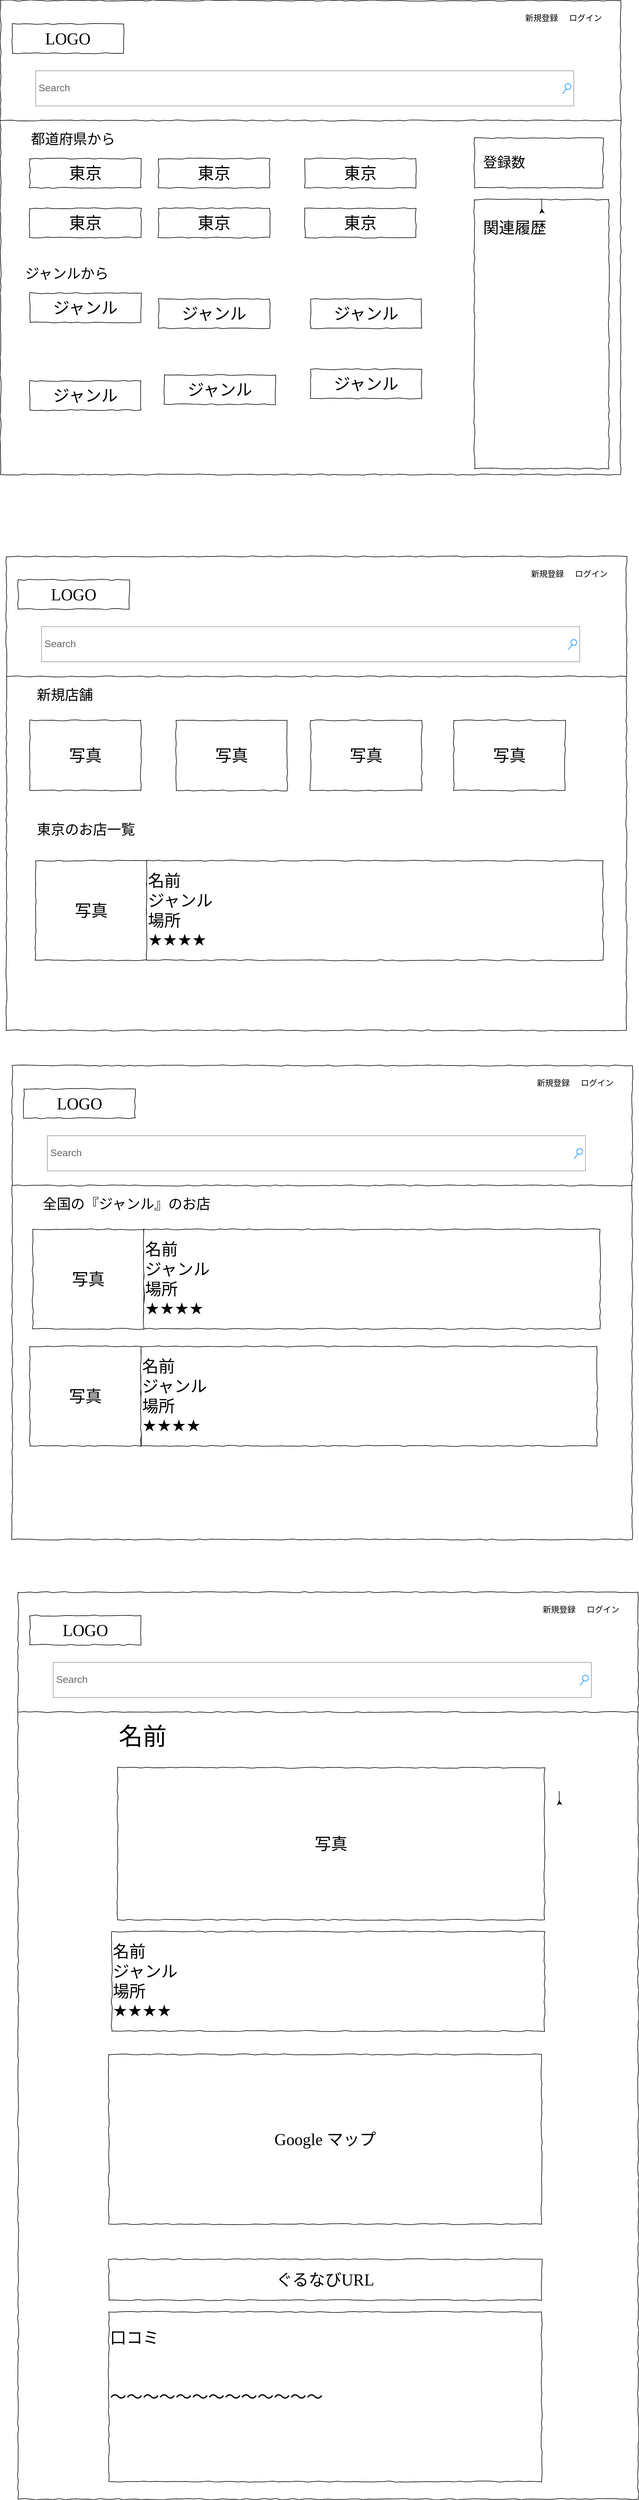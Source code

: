 <mxfile version="14.2.9" type="github">
  <diagram name="Page-1" id="c9db0220-8083-56f3-ca83-edcdcd058819">
    <mxGraphModel dx="1577" dy="1077" grid="1" gridSize="10" guides="1" tooltips="1" connect="1" arrows="1" fold="1" page="1" pageScale="1.5" pageWidth="826" pageHeight="1169" background="#ffffff" math="0" shadow="0">
      <root>
        <mxCell id="0" style=";html=1;" />
        <mxCell id="1" style=";html=1;" parent="0" />
        <mxCell id="wgmif8E4MuDyu1d7C3JI-1" value="" style="whiteSpace=wrap;html=1;rounded=0;shadow=0;labelBackgroundColor=none;strokeColor=#000000;strokeWidth=1;fillColor=none;fontFamily=Verdana;fontSize=12;fontColor=#000000;align=center;comic=1;" vertex="1" parent="1">
          <mxGeometry x="40" y="40" width="1060" height="810" as="geometry" />
        </mxCell>
        <mxCell id="wgmif8E4MuDyu1d7C3JI-2" value="LOGO" style="whiteSpace=wrap;html=1;rounded=0;shadow=0;labelBackgroundColor=none;strokeWidth=1;fontFamily=Verdana;fontSize=28;align=center;comic=1;" vertex="1" parent="1">
          <mxGeometry x="60" y="80" width="190" height="50" as="geometry" />
        </mxCell>
        <mxCell id="wgmif8E4MuDyu1d7C3JI-3" value="Search" style="strokeWidth=1;shadow=0;dashed=0;align=center;html=1;shape=mxgraph.mockup.forms.searchBox;strokeColor=#999999;mainText=;strokeColor2=#008cff;fontColor=#666666;fontSize=17;align=left;spacingLeft=3;rounded=0;labelBackgroundColor=none;comic=1;" vertex="1" parent="1">
          <mxGeometry x="100" y="160" width="920" height="60" as="geometry" />
        </mxCell>
        <mxCell id="wgmif8E4MuDyu1d7C3JI-5" value="ログイン" style="text;html=1;points=[];align=left;verticalAlign=top;spacingTop=-4;fontSize=14;fontFamily=Verdana" vertex="1" parent="1">
          <mxGeometry x="1010" y="60" width="60" height="20" as="geometry" />
        </mxCell>
        <mxCell id="wgmif8E4MuDyu1d7C3JI-9" value="" style="line;strokeWidth=1;html=1;rounded=0;shadow=0;labelBackgroundColor=none;fillColor=none;fontFamily=Verdana;fontSize=14;fontColor=#000000;align=center;comic=1;" vertex="1" parent="1">
          <mxGeometry x="40" y="240" width="1060" height="10" as="geometry" />
        </mxCell>
        <mxCell id="wgmif8E4MuDyu1d7C3JI-17" value="" style="whiteSpace=wrap;html=1;rounded=0;shadow=0;labelBackgroundColor=none;strokeWidth=1;fillColor=none;fontFamily=Verdana;fontSize=12;align=center;comic=1;" vertex="1" parent="1">
          <mxGeometry x="850" y="380" width="230" height="460" as="geometry" />
        </mxCell>
        <mxCell id="wgmif8E4MuDyu1d7C3JI-18" value="" style="whiteSpace=wrap;html=1;rounded=0;shadow=0;labelBackgroundColor=none;strokeWidth=1;fillColor=none;fontFamily=Verdana;fontSize=12;align=center;comic=1;" vertex="1" parent="1">
          <mxGeometry x="850" y="275" width="220" height="85" as="geometry" />
        </mxCell>
        <mxCell id="wgmif8E4MuDyu1d7C3JI-34" value="&lt;font style=&quot;font-size: 24px&quot;&gt;登録数&lt;br&gt;&lt;br&gt;&lt;/font&gt;" style="text;html=1;points=[];align=left;verticalAlign=top;spacingTop=-4;fontSize=14;fontFamily=Verdana" vertex="1" parent="1">
          <mxGeometry x="863" y="300" width="170" height="20" as="geometry" />
        </mxCell>
        <mxCell id="wgmif8E4MuDyu1d7C3JI-35" value="関連履歴" style="text;html=1;points=[];align=left;verticalAlign=top;spacingTop=-4;fontSize=27;fontFamily=Verdana" vertex="1" parent="1">
          <mxGeometry x="863" y="410" width="170" height="20" as="geometry" />
        </mxCell>
        <mxCell id="wgmif8E4MuDyu1d7C3JI-50" value="" style="edgeStyle=orthogonalEdgeStyle;rounded=0;orthogonalLoop=1;jettySize=auto;html=1;" edge="1" parent="1" target="wgmif8E4MuDyu1d7C3JI-40">
          <mxGeometry relative="1" as="geometry">
            <mxPoint x="965" y="380" as="sourcePoint" />
          </mxGeometry>
        </mxCell>
        <mxCell id="wgmif8E4MuDyu1d7C3JI-40" value="" style="text;html=1;points=[];align=left;verticalAlign=top;spacingTop=-4;fontSize=14;fontFamily=Verdana" vertex="1" parent="1">
          <mxGeometry x="880" y="395" width="170" height="20" as="geometry" />
        </mxCell>
        <mxCell id="wgmif8E4MuDyu1d7C3JI-41" value="新規登録" style="text;html=1;points=[];align=left;verticalAlign=top;spacingTop=-4;fontSize=14;fontFamily=Verdana" vertex="1" parent="1">
          <mxGeometry x="935" y="60" width="60" height="20" as="geometry" />
        </mxCell>
        <mxCell id="wgmif8E4MuDyu1d7C3JI-44" value="東京" style="whiteSpace=wrap;html=1;rounded=0;shadow=0;labelBackgroundColor=none;strokeWidth=1;fontFamily=Verdana;fontSize=28;align=center;comic=1;" vertex="1" parent="1">
          <mxGeometry x="90" y="310" width="190" height="50" as="geometry" />
        </mxCell>
        <mxCell id="wgmif8E4MuDyu1d7C3JI-45" value="東京" style="whiteSpace=wrap;html=1;rounded=0;shadow=0;labelBackgroundColor=none;strokeWidth=1;fontFamily=Verdana;fontSize=28;align=center;comic=1;" vertex="1" parent="1">
          <mxGeometry x="310" y="310" width="190" height="50" as="geometry" />
        </mxCell>
        <mxCell id="wgmif8E4MuDyu1d7C3JI-46" value="東京" style="whiteSpace=wrap;html=1;rounded=0;shadow=0;labelBackgroundColor=none;strokeWidth=1;fontFamily=Verdana;fontSize=28;align=center;comic=1;" vertex="1" parent="1">
          <mxGeometry x="560" y="310" width="190" height="50" as="geometry" />
        </mxCell>
        <mxCell id="wgmif8E4MuDyu1d7C3JI-47" value="東京" style="whiteSpace=wrap;html=1;rounded=0;shadow=0;labelBackgroundColor=none;strokeWidth=1;fontFamily=Verdana;fontSize=28;align=center;comic=1;" vertex="1" parent="1">
          <mxGeometry x="90" y="395" width="190" height="50" as="geometry" />
        </mxCell>
        <mxCell id="wgmif8E4MuDyu1d7C3JI-48" value="東京" style="whiteSpace=wrap;html=1;rounded=0;shadow=0;labelBackgroundColor=none;strokeWidth=1;fontFamily=Verdana;fontSize=28;align=center;comic=1;" vertex="1" parent="1">
          <mxGeometry x="310" y="395" width="190" height="50" as="geometry" />
        </mxCell>
        <mxCell id="wgmif8E4MuDyu1d7C3JI-49" value="東京" style="whiteSpace=wrap;html=1;rounded=0;shadow=0;labelBackgroundColor=none;strokeWidth=1;fontFamily=Verdana;fontSize=28;align=center;comic=1;" vertex="1" parent="1">
          <mxGeometry x="560" y="395" width="190" height="50" as="geometry" />
        </mxCell>
        <mxCell id="wgmif8E4MuDyu1d7C3JI-53" value="ジャンル" style="whiteSpace=wrap;html=1;rounded=0;shadow=0;labelBackgroundColor=none;strokeWidth=1;fontFamily=Verdana;fontSize=28;align=center;comic=1;" vertex="1" parent="1">
          <mxGeometry x="90" y="540" width="190" height="50" as="geometry" />
        </mxCell>
        <mxCell id="wgmif8E4MuDyu1d7C3JI-55" value="ジャンル" style="whiteSpace=wrap;html=1;rounded=0;shadow=0;labelBackgroundColor=none;strokeWidth=1;fontFamily=Verdana;fontSize=28;align=center;comic=1;" vertex="1" parent="1">
          <mxGeometry x="310" y="550" width="190" height="50" as="geometry" />
        </mxCell>
        <mxCell id="wgmif8E4MuDyu1d7C3JI-56" value="ジャンル" style="whiteSpace=wrap;html=1;rounded=0;shadow=0;labelBackgroundColor=none;strokeWidth=1;fontFamily=Verdana;fontSize=28;align=center;comic=1;" vertex="1" parent="1">
          <mxGeometry x="570" y="550" width="190" height="50" as="geometry" />
        </mxCell>
        <mxCell id="wgmif8E4MuDyu1d7C3JI-57" value="ジャンル" style="whiteSpace=wrap;html=1;rounded=0;shadow=0;labelBackgroundColor=none;strokeWidth=1;fontFamily=Verdana;fontSize=28;align=center;comic=1;" vertex="1" parent="1">
          <mxGeometry x="570" y="670" width="190" height="50" as="geometry" />
        </mxCell>
        <mxCell id="wgmif8E4MuDyu1d7C3JI-58" value="ジャンル" style="whiteSpace=wrap;html=1;rounded=0;shadow=0;labelBackgroundColor=none;strokeWidth=1;fontFamily=Verdana;fontSize=28;align=center;comic=1;" vertex="1" parent="1">
          <mxGeometry x="320" y="680" width="190" height="50" as="geometry" />
        </mxCell>
        <mxCell id="wgmif8E4MuDyu1d7C3JI-59" value="ジャンル" style="whiteSpace=wrap;html=1;rounded=0;shadow=0;labelBackgroundColor=none;strokeWidth=1;fontFamily=Verdana;fontSize=28;align=center;comic=1;" vertex="1" parent="1">
          <mxGeometry x="90" y="690" width="190" height="50" as="geometry" />
        </mxCell>
        <mxCell id="wgmif8E4MuDyu1d7C3JI-60" value="&lt;font style=&quot;font-size: 24px&quot;&gt;都道府県から&lt;br&gt;&lt;/font&gt;" style="text;html=1;points=[];align=left;verticalAlign=top;spacingTop=-4;fontSize=14;fontFamily=Verdana" vertex="1" parent="1">
          <mxGeometry x="90" y="260" width="170" height="20" as="geometry" />
        </mxCell>
        <mxCell id="wgmif8E4MuDyu1d7C3JI-61" value="&lt;font style=&quot;font-size: 24px&quot;&gt;ジャンルから&lt;br&gt;&lt;/font&gt;" style="text;html=1;points=[];align=left;verticalAlign=top;spacingTop=-4;fontSize=14;fontFamily=Verdana" vertex="1" parent="1">
          <mxGeometry x="80" y="490" width="170" height="20" as="geometry" />
        </mxCell>
        <mxCell id="wgmif8E4MuDyu1d7C3JI-62" value="" style="whiteSpace=wrap;html=1;rounded=0;shadow=0;labelBackgroundColor=none;strokeColor=#000000;strokeWidth=1;fillColor=none;fontFamily=Verdana;fontSize=12;fontColor=#000000;align=center;comic=1;" vertex="1" parent="1">
          <mxGeometry x="50" y="990" width="1060" height="810" as="geometry" />
        </mxCell>
        <mxCell id="wgmif8E4MuDyu1d7C3JI-63" value="LOGO" style="whiteSpace=wrap;html=1;rounded=0;shadow=0;labelBackgroundColor=none;strokeWidth=1;fontFamily=Verdana;fontSize=28;align=center;comic=1;" vertex="1" parent="1">
          <mxGeometry x="70" y="1030" width="190" height="50" as="geometry" />
        </mxCell>
        <mxCell id="wgmif8E4MuDyu1d7C3JI-64" value="Search" style="strokeWidth=1;shadow=0;dashed=0;align=center;html=1;shape=mxgraph.mockup.forms.searchBox;strokeColor=#999999;mainText=;strokeColor2=#008cff;fontColor=#666666;fontSize=17;align=left;spacingLeft=3;rounded=0;labelBackgroundColor=none;comic=1;" vertex="1" parent="1">
          <mxGeometry x="110" y="1110" width="920" height="60" as="geometry" />
        </mxCell>
        <mxCell id="wgmif8E4MuDyu1d7C3JI-65" value="ログイン" style="text;html=1;points=[];align=left;verticalAlign=top;spacingTop=-4;fontSize=14;fontFamily=Verdana" vertex="1" parent="1">
          <mxGeometry x="1020" y="1010" width="60" height="20" as="geometry" />
        </mxCell>
        <mxCell id="wgmif8E4MuDyu1d7C3JI-66" value="" style="line;strokeWidth=1;html=1;rounded=0;shadow=0;labelBackgroundColor=none;fillColor=none;fontFamily=Verdana;fontSize=14;fontColor=#000000;align=center;comic=1;" vertex="1" parent="1">
          <mxGeometry x="50" y="1190" width="1060" height="10" as="geometry" />
        </mxCell>
        <mxCell id="wgmif8E4MuDyu1d7C3JI-71" value="" style="edgeStyle=orthogonalEdgeStyle;rounded=0;orthogonalLoop=1;jettySize=auto;html=1;" edge="1" target="wgmif8E4MuDyu1d7C3JI-72" parent="1">
          <mxGeometry relative="1" as="geometry">
            <mxPoint x="975" y="1330" as="sourcePoint" />
          </mxGeometry>
        </mxCell>
        <mxCell id="wgmif8E4MuDyu1d7C3JI-72" value="" style="text;html=1;points=[];align=left;verticalAlign=top;spacingTop=-4;fontSize=14;fontFamily=Verdana" vertex="1" parent="1">
          <mxGeometry x="890" y="1345" width="170" height="20" as="geometry" />
        </mxCell>
        <mxCell id="wgmif8E4MuDyu1d7C3JI-73" value="新規登録" style="text;html=1;points=[];align=left;verticalAlign=top;spacingTop=-4;fontSize=14;fontFamily=Verdana" vertex="1" parent="1">
          <mxGeometry x="945" y="1010" width="60" height="20" as="geometry" />
        </mxCell>
        <mxCell id="wgmif8E4MuDyu1d7C3JI-76" value="写真" style="whiteSpace=wrap;html=1;rounded=0;shadow=0;labelBackgroundColor=none;strokeWidth=1;fontFamily=Verdana;fontSize=28;align=center;comic=1;" vertex="1" parent="1">
          <mxGeometry x="570" y="1270" width="190" height="120" as="geometry" />
        </mxCell>
        <mxCell id="wgmif8E4MuDyu1d7C3JI-80" value="写真" style="whiteSpace=wrap;html=1;rounded=0;shadow=0;labelBackgroundColor=none;strokeWidth=1;fontFamily=Verdana;fontSize=28;align=center;comic=1;" vertex="1" parent="1">
          <mxGeometry x="100" y="1510" width="190" height="170" as="geometry" />
        </mxCell>
        <mxCell id="wgmif8E4MuDyu1d7C3JI-86" value="&lt;font style=&quot;font-size: 24px&quot;&gt;新規店舗&lt;br&gt;&lt;/font&gt;" style="text;html=1;points=[];align=left;verticalAlign=top;spacingTop=-4;fontSize=14;fontFamily=Verdana" vertex="1" parent="1">
          <mxGeometry x="100" y="1210" width="170" height="20" as="geometry" />
        </mxCell>
        <mxCell id="wgmif8E4MuDyu1d7C3JI-88" value="写真" style="whiteSpace=wrap;html=1;rounded=0;shadow=0;labelBackgroundColor=none;strokeWidth=1;fontFamily=Verdana;fontSize=28;align=center;comic=1;" vertex="1" parent="1">
          <mxGeometry x="815" y="1270" width="190" height="120" as="geometry" />
        </mxCell>
        <mxCell id="wgmif8E4MuDyu1d7C3JI-89" value="写真" style="whiteSpace=wrap;html=1;rounded=0;shadow=0;labelBackgroundColor=none;strokeWidth=1;fontFamily=Verdana;fontSize=28;align=center;comic=1;" vertex="1" parent="1">
          <mxGeometry x="340" y="1270" width="190" height="120" as="geometry" />
        </mxCell>
        <mxCell id="wgmif8E4MuDyu1d7C3JI-90" value="写真" style="whiteSpace=wrap;html=1;rounded=0;shadow=0;labelBackgroundColor=none;strokeWidth=1;fontFamily=Verdana;fontSize=28;align=center;comic=1;" vertex="1" parent="1">
          <mxGeometry x="90" y="1270" width="190" height="120" as="geometry" />
        </mxCell>
        <mxCell id="wgmif8E4MuDyu1d7C3JI-91" value="&lt;font style=&quot;font-size: 24px&quot;&gt;東京のお店一覧&lt;br&gt;&lt;/font&gt;" style="text;html=1;points=[];align=left;verticalAlign=top;spacingTop=-4;fontSize=14;fontFamily=Verdana" vertex="1" parent="1">
          <mxGeometry x="100" y="1440" width="170" height="20" as="geometry" />
        </mxCell>
        <mxCell id="wgmif8E4MuDyu1d7C3JI-92" value="名前&lt;br&gt;ジャンル&lt;br&gt;場所&lt;br&gt;★★★★" style="whiteSpace=wrap;html=1;rounded=0;shadow=0;labelBackgroundColor=none;strokeWidth=1;fontFamily=Verdana;fontSize=28;align=left;comic=1;" vertex="1" parent="1">
          <mxGeometry x="290" y="1510" width="780" height="170" as="geometry" />
        </mxCell>
        <mxCell id="wgmif8E4MuDyu1d7C3JI-93" value="" style="whiteSpace=wrap;html=1;rounded=0;shadow=0;labelBackgroundColor=none;strokeColor=#000000;strokeWidth=1;fillColor=none;fontFamily=Verdana;fontSize=12;fontColor=#000000;align=center;comic=1;" vertex="1" parent="1">
          <mxGeometry x="60" y="1860" width="1060" height="810" as="geometry" />
        </mxCell>
        <mxCell id="wgmif8E4MuDyu1d7C3JI-94" value="LOGO" style="whiteSpace=wrap;html=1;rounded=0;shadow=0;labelBackgroundColor=none;strokeWidth=1;fontFamily=Verdana;fontSize=28;align=center;comic=1;" vertex="1" parent="1">
          <mxGeometry x="80" y="1900" width="190" height="50" as="geometry" />
        </mxCell>
        <mxCell id="wgmif8E4MuDyu1d7C3JI-95" value="Search" style="strokeWidth=1;shadow=0;dashed=0;align=center;html=1;shape=mxgraph.mockup.forms.searchBox;strokeColor=#999999;mainText=;strokeColor2=#008cff;fontColor=#666666;fontSize=17;align=left;spacingLeft=3;rounded=0;labelBackgroundColor=none;comic=1;" vertex="1" parent="1">
          <mxGeometry x="120" y="1980" width="920" height="60" as="geometry" />
        </mxCell>
        <mxCell id="wgmif8E4MuDyu1d7C3JI-96" value="ログイン" style="text;html=1;points=[];align=left;verticalAlign=top;spacingTop=-4;fontSize=14;fontFamily=Verdana" vertex="1" parent="1">
          <mxGeometry x="1030" y="1880" width="60" height="20" as="geometry" />
        </mxCell>
        <mxCell id="wgmif8E4MuDyu1d7C3JI-97" value="" style="line;strokeWidth=1;html=1;rounded=0;shadow=0;labelBackgroundColor=none;fillColor=none;fontFamily=Verdana;fontSize=14;fontColor=#000000;align=center;comic=1;" vertex="1" parent="1">
          <mxGeometry x="60" y="2060" width="1060" height="10" as="geometry" />
        </mxCell>
        <mxCell id="wgmif8E4MuDyu1d7C3JI-98" value="" style="edgeStyle=orthogonalEdgeStyle;rounded=0;orthogonalLoop=1;jettySize=auto;html=1;" edge="1" target="wgmif8E4MuDyu1d7C3JI-99" parent="1">
          <mxGeometry relative="1" as="geometry">
            <mxPoint x="985" y="2200" as="sourcePoint" />
          </mxGeometry>
        </mxCell>
        <mxCell id="wgmif8E4MuDyu1d7C3JI-99" value="" style="text;html=1;points=[];align=left;verticalAlign=top;spacingTop=-4;fontSize=14;fontFamily=Verdana" vertex="1" parent="1">
          <mxGeometry x="900" y="2215" width="170" height="20" as="geometry" />
        </mxCell>
        <mxCell id="wgmif8E4MuDyu1d7C3JI-100" value="新規登録" style="text;html=1;points=[];align=left;verticalAlign=top;spacingTop=-4;fontSize=14;fontFamily=Verdana" vertex="1" parent="1">
          <mxGeometry x="955" y="1880" width="60" height="20" as="geometry" />
        </mxCell>
        <mxCell id="wgmif8E4MuDyu1d7C3JI-102" value="写真" style="whiteSpace=wrap;html=1;rounded=0;shadow=0;labelBackgroundColor=none;strokeWidth=1;fontFamily=Verdana;fontSize=28;align=center;comic=1;" vertex="1" parent="1">
          <mxGeometry x="95" y="2140" width="190" height="170" as="geometry" />
        </mxCell>
        <mxCell id="wgmif8E4MuDyu1d7C3JI-103" value="&lt;font style=&quot;font-size: 24px&quot;&gt;全国の『ジャンル』のお店&lt;br&gt;&lt;/font&gt;" style="text;html=1;points=[];align=left;verticalAlign=top;spacingTop=-4;fontSize=14;fontFamily=Verdana" vertex="1" parent="1">
          <mxGeometry x="110" y="2080" width="170" height="20" as="geometry" />
        </mxCell>
        <mxCell id="wgmif8E4MuDyu1d7C3JI-108" value="名前&lt;br&gt;ジャンル&lt;br&gt;場所&lt;br&gt;★★★★" style="whiteSpace=wrap;html=1;rounded=0;shadow=0;labelBackgroundColor=none;strokeWidth=1;fontFamily=Verdana;fontSize=28;align=left;comic=1;" vertex="1" parent="1">
          <mxGeometry x="285" y="2140" width="780" height="170" as="geometry" />
        </mxCell>
        <mxCell id="wgmif8E4MuDyu1d7C3JI-111" value="写真" style="whiteSpace=wrap;html=1;rounded=0;shadow=0;labelBackgroundColor=none;strokeWidth=1;fontFamily=Verdana;fontSize=28;align=center;comic=1;" vertex="1" parent="1">
          <mxGeometry x="90" y="2340" width="190" height="170" as="geometry" />
        </mxCell>
        <mxCell id="wgmif8E4MuDyu1d7C3JI-112" value="名前&lt;br&gt;ジャンル&lt;br&gt;場所&lt;br&gt;★★★★" style="whiteSpace=wrap;html=1;rounded=0;shadow=0;labelBackgroundColor=none;strokeWidth=1;fontFamily=Verdana;fontSize=28;align=left;comic=1;" vertex="1" parent="1">
          <mxGeometry x="280" y="2340" width="780" height="170" as="geometry" />
        </mxCell>
        <mxCell id="wgmif8E4MuDyu1d7C3JI-126" value="" style="whiteSpace=wrap;html=1;rounded=0;shadow=0;labelBackgroundColor=none;strokeColor=#000000;strokeWidth=1;fillColor=none;fontFamily=Verdana;fontSize=12;fontColor=#000000;align=center;comic=1;" vertex="1" parent="1">
          <mxGeometry x="70" y="2760" width="1060" height="1550" as="geometry" />
        </mxCell>
        <mxCell id="wgmif8E4MuDyu1d7C3JI-127" value="LOGO" style="whiteSpace=wrap;html=1;rounded=0;shadow=0;labelBackgroundColor=none;strokeWidth=1;fontFamily=Verdana;fontSize=28;align=center;comic=1;" vertex="1" parent="1">
          <mxGeometry x="90" y="2800" width="190" height="50" as="geometry" />
        </mxCell>
        <mxCell id="wgmif8E4MuDyu1d7C3JI-128" value="Search" style="strokeWidth=1;shadow=0;dashed=0;align=center;html=1;shape=mxgraph.mockup.forms.searchBox;strokeColor=#999999;mainText=;strokeColor2=#008cff;fontColor=#666666;fontSize=17;align=left;spacingLeft=3;rounded=0;labelBackgroundColor=none;comic=1;" vertex="1" parent="1">
          <mxGeometry x="130" y="2880" width="920" height="60" as="geometry" />
        </mxCell>
        <mxCell id="wgmif8E4MuDyu1d7C3JI-129" value="ログイン" style="text;html=1;points=[];align=left;verticalAlign=top;spacingTop=-4;fontSize=14;fontFamily=Verdana" vertex="1" parent="1">
          <mxGeometry x="1040" y="2780" width="60" height="20" as="geometry" />
        </mxCell>
        <mxCell id="wgmif8E4MuDyu1d7C3JI-130" value="" style="line;strokeWidth=1;html=1;rounded=0;shadow=0;labelBackgroundColor=none;fillColor=none;fontFamily=Verdana;fontSize=14;fontColor=#000000;align=center;comic=1;" vertex="1" parent="1">
          <mxGeometry x="70" y="2960" width="1060" height="10" as="geometry" />
        </mxCell>
        <mxCell id="wgmif8E4MuDyu1d7C3JI-131" value="" style="edgeStyle=orthogonalEdgeStyle;rounded=0;orthogonalLoop=1;jettySize=auto;html=1;" edge="1" target="wgmif8E4MuDyu1d7C3JI-132" parent="1">
          <mxGeometry relative="1" as="geometry">
            <mxPoint x="995" y="3100" as="sourcePoint" />
          </mxGeometry>
        </mxCell>
        <mxCell id="wgmif8E4MuDyu1d7C3JI-132" value="" style="text;html=1;points=[];align=left;verticalAlign=top;spacingTop=-4;fontSize=14;fontFamily=Verdana" vertex="1" parent="1">
          <mxGeometry x="910" y="3115" width="170" height="20" as="geometry" />
        </mxCell>
        <mxCell id="wgmif8E4MuDyu1d7C3JI-133" value="新規登録" style="text;html=1;points=[];align=left;verticalAlign=top;spacingTop=-4;fontSize=14;fontFamily=Verdana" vertex="1" parent="1">
          <mxGeometry x="965" y="2780" width="60" height="20" as="geometry" />
        </mxCell>
        <mxCell id="wgmif8E4MuDyu1d7C3JI-134" value="写真" style="whiteSpace=wrap;html=1;rounded=0;shadow=0;labelBackgroundColor=none;strokeWidth=1;fontFamily=Verdana;fontSize=28;align=center;comic=1;" vertex="1" parent="1">
          <mxGeometry x="240" y="3060" width="730" height="260" as="geometry" />
        </mxCell>
        <mxCell id="wgmif8E4MuDyu1d7C3JI-135" value="&lt;font style=&quot;font-size: 41px&quot;&gt;名前&lt;br&gt;&lt;/font&gt;" style="text;html=1;points=[];align=left;verticalAlign=top;spacingTop=-4;fontSize=14;fontFamily=Verdana" vertex="1" parent="1">
          <mxGeometry x="240" y="2980" width="170" height="20" as="geometry" />
        </mxCell>
        <mxCell id="wgmif8E4MuDyu1d7C3JI-136" value="名前&lt;br&gt;ジャンル&lt;br&gt;場所&lt;br&gt;★★★★" style="whiteSpace=wrap;html=1;rounded=0;shadow=0;labelBackgroundColor=none;strokeWidth=1;fontFamily=Verdana;fontSize=28;align=left;comic=1;" vertex="1" parent="1">
          <mxGeometry x="230" y="3340" width="740" height="170" as="geometry" />
        </mxCell>
        <mxCell id="wgmif8E4MuDyu1d7C3JI-139" value="Google マップ" style="whiteSpace=wrap;html=1;rounded=0;shadow=0;labelBackgroundColor=none;strokeWidth=1;fontFamily=Verdana;fontSize=28;align=center;comic=1;" vertex="1" parent="1">
          <mxGeometry x="225" y="3550" width="740" height="290" as="geometry" />
        </mxCell>
        <mxCell id="wgmif8E4MuDyu1d7C3JI-140" value="ぐるなびURL" style="whiteSpace=wrap;html=1;rounded=0;shadow=0;labelBackgroundColor=none;strokeWidth=1;fontFamily=Verdana;fontSize=28;align=center;comic=1;" vertex="1" parent="1">
          <mxGeometry x="225" y="3900" width="740" height="70" as="geometry" />
        </mxCell>
        <mxCell id="wgmif8E4MuDyu1d7C3JI-141" value="&lt;div&gt;&lt;span&gt;口コミ&lt;/span&gt;&lt;/div&gt;&lt;div&gt;&lt;span&gt;&lt;br&gt;&lt;/span&gt;&lt;/div&gt;&lt;div&gt;&lt;span&gt;&lt;br&gt;&lt;/span&gt;&lt;/div&gt;&lt;div&gt;&lt;span&gt;〜〜〜〜〜〜〜〜〜〜〜〜〜&lt;/span&gt;&lt;/div&gt;&lt;div&gt;&lt;span&gt;&lt;br&gt;&lt;/span&gt;&lt;/div&gt;&lt;div&gt;&lt;span&gt;&lt;br&gt;&lt;/span&gt;&lt;/div&gt;&lt;div&gt;&lt;span&gt;&lt;br&gt;&lt;/span&gt;&lt;/div&gt;" style="whiteSpace=wrap;html=1;rounded=0;shadow=0;labelBackgroundColor=none;strokeWidth=1;fontFamily=Verdana;fontSize=28;align=left;comic=1;" vertex="1" parent="1">
          <mxGeometry x="225" y="3990" width="740" height="290" as="geometry" />
        </mxCell>
      </root>
    </mxGraphModel>
  </diagram>
</mxfile>
